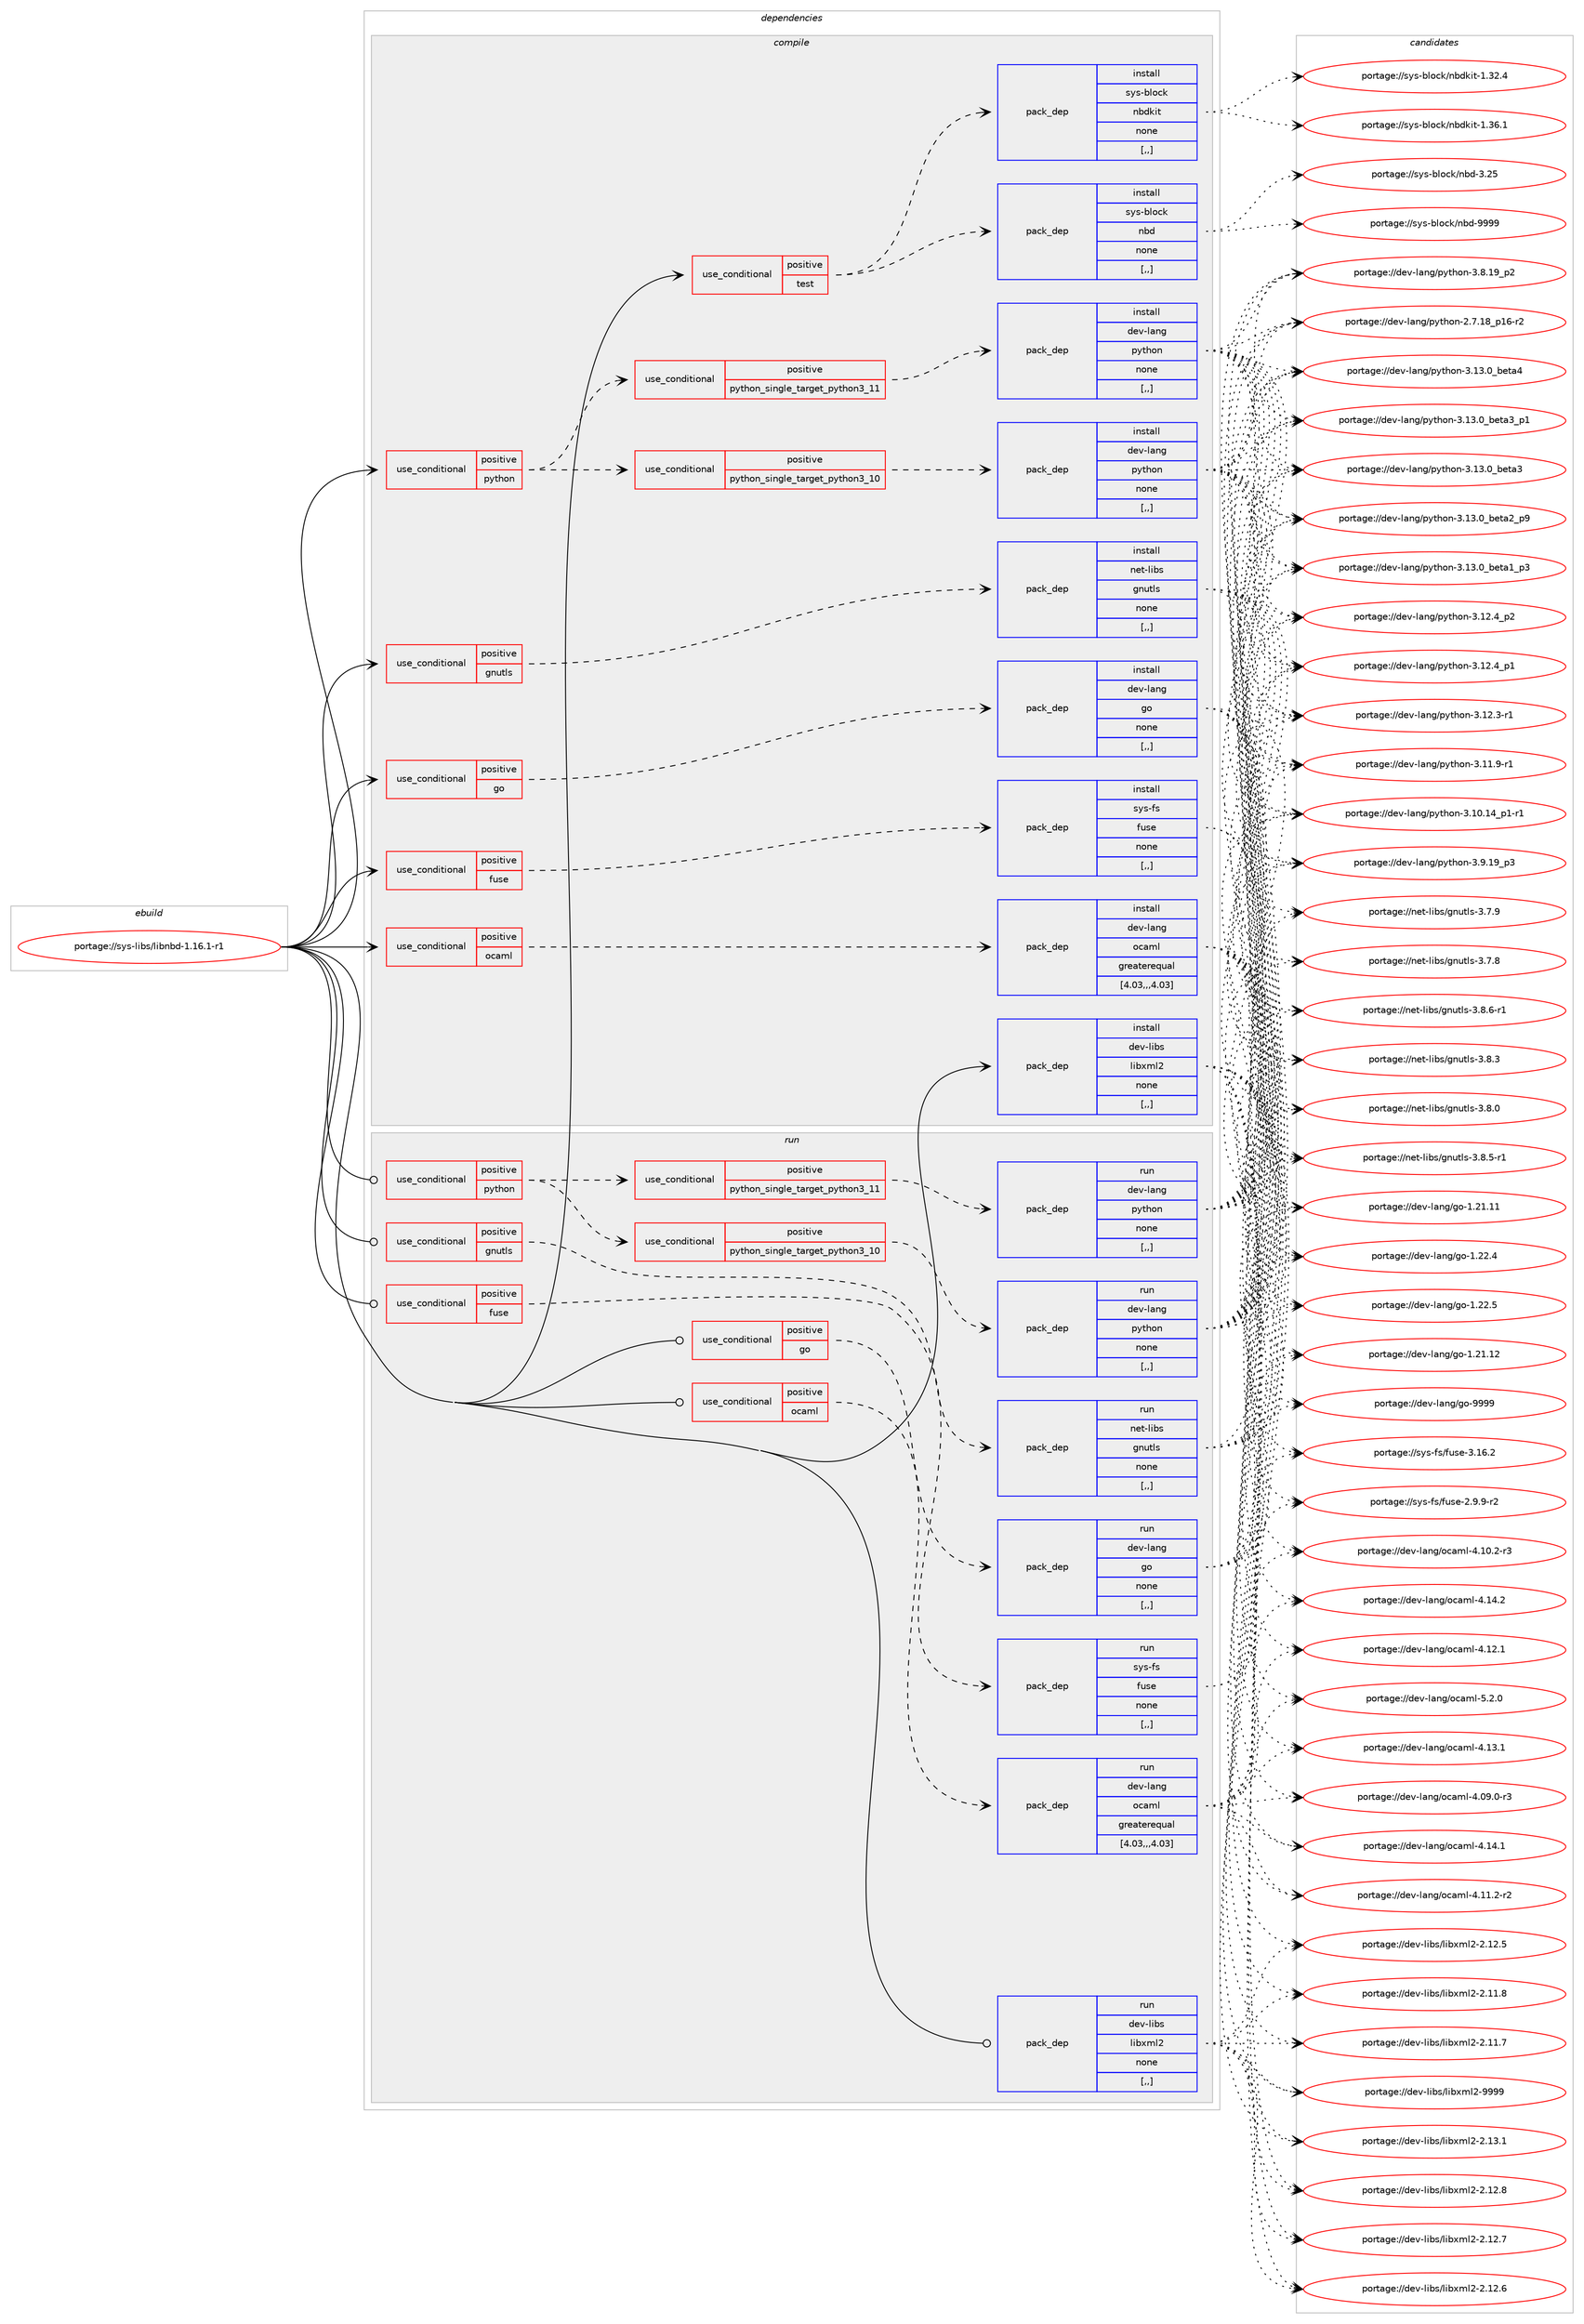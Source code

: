 digraph prolog {

# *************
# Graph options
# *************

newrank=true;
concentrate=true;
compound=true;
graph [rankdir=LR,fontname=Helvetica,fontsize=10,ranksep=1.5];#, ranksep=2.5, nodesep=0.2];
edge  [arrowhead=vee];
node  [fontname=Helvetica,fontsize=10];

# **********
# The ebuild
# **********

subgraph cluster_leftcol {
color=gray;
label=<<i>ebuild</i>>;
id [label="portage://sys-libs/libnbd-1.16.1-r1", color=red, width=4, href="../sys-libs/libnbd-1.16.1-r1.svg"];
}

# ****************
# The dependencies
# ****************

subgraph cluster_midcol {
color=gray;
label=<<i>dependencies</i>>;
subgraph cluster_compile {
fillcolor="#eeeeee";
style=filled;
label=<<i>compile</i>>;
subgraph cond117527 {
dependency440980 [label=<<TABLE BORDER="0" CELLBORDER="1" CELLSPACING="0" CELLPADDING="4"><TR><TD ROWSPAN="3" CELLPADDING="10">use_conditional</TD></TR><TR><TD>positive</TD></TR><TR><TD>fuse</TD></TR></TABLE>>, shape=none, color=red];
subgraph pack320455 {
dependency440981 [label=<<TABLE BORDER="0" CELLBORDER="1" CELLSPACING="0" CELLPADDING="4" WIDTH="220"><TR><TD ROWSPAN="6" CELLPADDING="30">pack_dep</TD></TR><TR><TD WIDTH="110">install</TD></TR><TR><TD>sys-fs</TD></TR><TR><TD>fuse</TD></TR><TR><TD>none</TD></TR><TR><TD>[,,]</TD></TR></TABLE>>, shape=none, color=blue];
}
dependency440980:e -> dependency440981:w [weight=20,style="dashed",arrowhead="vee"];
}
id:e -> dependency440980:w [weight=20,style="solid",arrowhead="vee"];
subgraph cond117528 {
dependency440982 [label=<<TABLE BORDER="0" CELLBORDER="1" CELLSPACING="0" CELLPADDING="4"><TR><TD ROWSPAN="3" CELLPADDING="10">use_conditional</TD></TR><TR><TD>positive</TD></TR><TR><TD>gnutls</TD></TR></TABLE>>, shape=none, color=red];
subgraph pack320456 {
dependency440983 [label=<<TABLE BORDER="0" CELLBORDER="1" CELLSPACING="0" CELLPADDING="4" WIDTH="220"><TR><TD ROWSPAN="6" CELLPADDING="30">pack_dep</TD></TR><TR><TD WIDTH="110">install</TD></TR><TR><TD>net-libs</TD></TR><TR><TD>gnutls</TD></TR><TR><TD>none</TD></TR><TR><TD>[,,]</TD></TR></TABLE>>, shape=none, color=blue];
}
dependency440982:e -> dependency440983:w [weight=20,style="dashed",arrowhead="vee"];
}
id:e -> dependency440982:w [weight=20,style="solid",arrowhead="vee"];
subgraph cond117529 {
dependency440984 [label=<<TABLE BORDER="0" CELLBORDER="1" CELLSPACING="0" CELLPADDING="4"><TR><TD ROWSPAN="3" CELLPADDING="10">use_conditional</TD></TR><TR><TD>positive</TD></TR><TR><TD>go</TD></TR></TABLE>>, shape=none, color=red];
subgraph pack320457 {
dependency440985 [label=<<TABLE BORDER="0" CELLBORDER="1" CELLSPACING="0" CELLPADDING="4" WIDTH="220"><TR><TD ROWSPAN="6" CELLPADDING="30">pack_dep</TD></TR><TR><TD WIDTH="110">install</TD></TR><TR><TD>dev-lang</TD></TR><TR><TD>go</TD></TR><TR><TD>none</TD></TR><TR><TD>[,,]</TD></TR></TABLE>>, shape=none, color=blue];
}
dependency440984:e -> dependency440985:w [weight=20,style="dashed",arrowhead="vee"];
}
id:e -> dependency440984:w [weight=20,style="solid",arrowhead="vee"];
subgraph cond117530 {
dependency440986 [label=<<TABLE BORDER="0" CELLBORDER="1" CELLSPACING="0" CELLPADDING="4"><TR><TD ROWSPAN="3" CELLPADDING="10">use_conditional</TD></TR><TR><TD>positive</TD></TR><TR><TD>ocaml</TD></TR></TABLE>>, shape=none, color=red];
subgraph pack320458 {
dependency440987 [label=<<TABLE BORDER="0" CELLBORDER="1" CELLSPACING="0" CELLPADDING="4" WIDTH="220"><TR><TD ROWSPAN="6" CELLPADDING="30">pack_dep</TD></TR><TR><TD WIDTH="110">install</TD></TR><TR><TD>dev-lang</TD></TR><TR><TD>ocaml</TD></TR><TR><TD>greaterequal</TD></TR><TR><TD>[4.03,,,4.03]</TD></TR></TABLE>>, shape=none, color=blue];
}
dependency440986:e -> dependency440987:w [weight=20,style="dashed",arrowhead="vee"];
}
id:e -> dependency440986:w [weight=20,style="solid",arrowhead="vee"];
subgraph cond117531 {
dependency440988 [label=<<TABLE BORDER="0" CELLBORDER="1" CELLSPACING="0" CELLPADDING="4"><TR><TD ROWSPAN="3" CELLPADDING="10">use_conditional</TD></TR><TR><TD>positive</TD></TR><TR><TD>python</TD></TR></TABLE>>, shape=none, color=red];
subgraph cond117532 {
dependency440989 [label=<<TABLE BORDER="0" CELLBORDER="1" CELLSPACING="0" CELLPADDING="4"><TR><TD ROWSPAN="3" CELLPADDING="10">use_conditional</TD></TR><TR><TD>positive</TD></TR><TR><TD>python_single_target_python3_10</TD></TR></TABLE>>, shape=none, color=red];
subgraph pack320459 {
dependency440990 [label=<<TABLE BORDER="0" CELLBORDER="1" CELLSPACING="0" CELLPADDING="4" WIDTH="220"><TR><TD ROWSPAN="6" CELLPADDING="30">pack_dep</TD></TR><TR><TD WIDTH="110">install</TD></TR><TR><TD>dev-lang</TD></TR><TR><TD>python</TD></TR><TR><TD>none</TD></TR><TR><TD>[,,]</TD></TR></TABLE>>, shape=none, color=blue];
}
dependency440989:e -> dependency440990:w [weight=20,style="dashed",arrowhead="vee"];
}
dependency440988:e -> dependency440989:w [weight=20,style="dashed",arrowhead="vee"];
subgraph cond117533 {
dependency440991 [label=<<TABLE BORDER="0" CELLBORDER="1" CELLSPACING="0" CELLPADDING="4"><TR><TD ROWSPAN="3" CELLPADDING="10">use_conditional</TD></TR><TR><TD>positive</TD></TR><TR><TD>python_single_target_python3_11</TD></TR></TABLE>>, shape=none, color=red];
subgraph pack320460 {
dependency440992 [label=<<TABLE BORDER="0" CELLBORDER="1" CELLSPACING="0" CELLPADDING="4" WIDTH="220"><TR><TD ROWSPAN="6" CELLPADDING="30">pack_dep</TD></TR><TR><TD WIDTH="110">install</TD></TR><TR><TD>dev-lang</TD></TR><TR><TD>python</TD></TR><TR><TD>none</TD></TR><TR><TD>[,,]</TD></TR></TABLE>>, shape=none, color=blue];
}
dependency440991:e -> dependency440992:w [weight=20,style="dashed",arrowhead="vee"];
}
dependency440988:e -> dependency440991:w [weight=20,style="dashed",arrowhead="vee"];
}
id:e -> dependency440988:w [weight=20,style="solid",arrowhead="vee"];
subgraph cond117534 {
dependency440993 [label=<<TABLE BORDER="0" CELLBORDER="1" CELLSPACING="0" CELLPADDING="4"><TR><TD ROWSPAN="3" CELLPADDING="10">use_conditional</TD></TR><TR><TD>positive</TD></TR><TR><TD>test</TD></TR></TABLE>>, shape=none, color=red];
subgraph pack320461 {
dependency440994 [label=<<TABLE BORDER="0" CELLBORDER="1" CELLSPACING="0" CELLPADDING="4" WIDTH="220"><TR><TD ROWSPAN="6" CELLPADDING="30">pack_dep</TD></TR><TR><TD WIDTH="110">install</TD></TR><TR><TD>sys-block</TD></TR><TR><TD>nbd</TD></TR><TR><TD>none</TD></TR><TR><TD>[,,]</TD></TR></TABLE>>, shape=none, color=blue];
}
dependency440993:e -> dependency440994:w [weight=20,style="dashed",arrowhead="vee"];
subgraph pack320462 {
dependency440995 [label=<<TABLE BORDER="0" CELLBORDER="1" CELLSPACING="0" CELLPADDING="4" WIDTH="220"><TR><TD ROWSPAN="6" CELLPADDING="30">pack_dep</TD></TR><TR><TD WIDTH="110">install</TD></TR><TR><TD>sys-block</TD></TR><TR><TD>nbdkit</TD></TR><TR><TD>none</TD></TR><TR><TD>[,,]</TD></TR></TABLE>>, shape=none, color=blue];
}
dependency440993:e -> dependency440995:w [weight=20,style="dashed",arrowhead="vee"];
}
id:e -> dependency440993:w [weight=20,style="solid",arrowhead="vee"];
subgraph pack320463 {
dependency440996 [label=<<TABLE BORDER="0" CELLBORDER="1" CELLSPACING="0" CELLPADDING="4" WIDTH="220"><TR><TD ROWSPAN="6" CELLPADDING="30">pack_dep</TD></TR><TR><TD WIDTH="110">install</TD></TR><TR><TD>dev-libs</TD></TR><TR><TD>libxml2</TD></TR><TR><TD>none</TD></TR><TR><TD>[,,]</TD></TR></TABLE>>, shape=none, color=blue];
}
id:e -> dependency440996:w [weight=20,style="solid",arrowhead="vee"];
}
subgraph cluster_compileandrun {
fillcolor="#eeeeee";
style=filled;
label=<<i>compile and run</i>>;
}
subgraph cluster_run {
fillcolor="#eeeeee";
style=filled;
label=<<i>run</i>>;
subgraph cond117535 {
dependency440997 [label=<<TABLE BORDER="0" CELLBORDER="1" CELLSPACING="0" CELLPADDING="4"><TR><TD ROWSPAN="3" CELLPADDING="10">use_conditional</TD></TR><TR><TD>positive</TD></TR><TR><TD>fuse</TD></TR></TABLE>>, shape=none, color=red];
subgraph pack320464 {
dependency440998 [label=<<TABLE BORDER="0" CELLBORDER="1" CELLSPACING="0" CELLPADDING="4" WIDTH="220"><TR><TD ROWSPAN="6" CELLPADDING="30">pack_dep</TD></TR><TR><TD WIDTH="110">run</TD></TR><TR><TD>sys-fs</TD></TR><TR><TD>fuse</TD></TR><TR><TD>none</TD></TR><TR><TD>[,,]</TD></TR></TABLE>>, shape=none, color=blue];
}
dependency440997:e -> dependency440998:w [weight=20,style="dashed",arrowhead="vee"];
}
id:e -> dependency440997:w [weight=20,style="solid",arrowhead="odot"];
subgraph cond117536 {
dependency440999 [label=<<TABLE BORDER="0" CELLBORDER="1" CELLSPACING="0" CELLPADDING="4"><TR><TD ROWSPAN="3" CELLPADDING="10">use_conditional</TD></TR><TR><TD>positive</TD></TR><TR><TD>gnutls</TD></TR></TABLE>>, shape=none, color=red];
subgraph pack320465 {
dependency441000 [label=<<TABLE BORDER="0" CELLBORDER="1" CELLSPACING="0" CELLPADDING="4" WIDTH="220"><TR><TD ROWSPAN="6" CELLPADDING="30">pack_dep</TD></TR><TR><TD WIDTH="110">run</TD></TR><TR><TD>net-libs</TD></TR><TR><TD>gnutls</TD></TR><TR><TD>none</TD></TR><TR><TD>[,,]</TD></TR></TABLE>>, shape=none, color=blue];
}
dependency440999:e -> dependency441000:w [weight=20,style="dashed",arrowhead="vee"];
}
id:e -> dependency440999:w [weight=20,style="solid",arrowhead="odot"];
subgraph cond117537 {
dependency441001 [label=<<TABLE BORDER="0" CELLBORDER="1" CELLSPACING="0" CELLPADDING="4"><TR><TD ROWSPAN="3" CELLPADDING="10">use_conditional</TD></TR><TR><TD>positive</TD></TR><TR><TD>go</TD></TR></TABLE>>, shape=none, color=red];
subgraph pack320466 {
dependency441002 [label=<<TABLE BORDER="0" CELLBORDER="1" CELLSPACING="0" CELLPADDING="4" WIDTH="220"><TR><TD ROWSPAN="6" CELLPADDING="30">pack_dep</TD></TR><TR><TD WIDTH="110">run</TD></TR><TR><TD>dev-lang</TD></TR><TR><TD>go</TD></TR><TR><TD>none</TD></TR><TR><TD>[,,]</TD></TR></TABLE>>, shape=none, color=blue];
}
dependency441001:e -> dependency441002:w [weight=20,style="dashed",arrowhead="vee"];
}
id:e -> dependency441001:w [weight=20,style="solid",arrowhead="odot"];
subgraph cond117538 {
dependency441003 [label=<<TABLE BORDER="0" CELLBORDER="1" CELLSPACING="0" CELLPADDING="4"><TR><TD ROWSPAN="3" CELLPADDING="10">use_conditional</TD></TR><TR><TD>positive</TD></TR><TR><TD>ocaml</TD></TR></TABLE>>, shape=none, color=red];
subgraph pack320467 {
dependency441004 [label=<<TABLE BORDER="0" CELLBORDER="1" CELLSPACING="0" CELLPADDING="4" WIDTH="220"><TR><TD ROWSPAN="6" CELLPADDING="30">pack_dep</TD></TR><TR><TD WIDTH="110">run</TD></TR><TR><TD>dev-lang</TD></TR><TR><TD>ocaml</TD></TR><TR><TD>greaterequal</TD></TR><TR><TD>[4.03,,,4.03]</TD></TR></TABLE>>, shape=none, color=blue];
}
dependency441003:e -> dependency441004:w [weight=20,style="dashed",arrowhead="vee"];
}
id:e -> dependency441003:w [weight=20,style="solid",arrowhead="odot"];
subgraph cond117539 {
dependency441005 [label=<<TABLE BORDER="0" CELLBORDER="1" CELLSPACING="0" CELLPADDING="4"><TR><TD ROWSPAN="3" CELLPADDING="10">use_conditional</TD></TR><TR><TD>positive</TD></TR><TR><TD>python</TD></TR></TABLE>>, shape=none, color=red];
subgraph cond117540 {
dependency441006 [label=<<TABLE BORDER="0" CELLBORDER="1" CELLSPACING="0" CELLPADDING="4"><TR><TD ROWSPAN="3" CELLPADDING="10">use_conditional</TD></TR><TR><TD>positive</TD></TR><TR><TD>python_single_target_python3_10</TD></TR></TABLE>>, shape=none, color=red];
subgraph pack320468 {
dependency441007 [label=<<TABLE BORDER="0" CELLBORDER="1" CELLSPACING="0" CELLPADDING="4" WIDTH="220"><TR><TD ROWSPAN="6" CELLPADDING="30">pack_dep</TD></TR><TR><TD WIDTH="110">run</TD></TR><TR><TD>dev-lang</TD></TR><TR><TD>python</TD></TR><TR><TD>none</TD></TR><TR><TD>[,,]</TD></TR></TABLE>>, shape=none, color=blue];
}
dependency441006:e -> dependency441007:w [weight=20,style="dashed",arrowhead="vee"];
}
dependency441005:e -> dependency441006:w [weight=20,style="dashed",arrowhead="vee"];
subgraph cond117541 {
dependency441008 [label=<<TABLE BORDER="0" CELLBORDER="1" CELLSPACING="0" CELLPADDING="4"><TR><TD ROWSPAN="3" CELLPADDING="10">use_conditional</TD></TR><TR><TD>positive</TD></TR><TR><TD>python_single_target_python3_11</TD></TR></TABLE>>, shape=none, color=red];
subgraph pack320469 {
dependency441009 [label=<<TABLE BORDER="0" CELLBORDER="1" CELLSPACING="0" CELLPADDING="4" WIDTH="220"><TR><TD ROWSPAN="6" CELLPADDING="30">pack_dep</TD></TR><TR><TD WIDTH="110">run</TD></TR><TR><TD>dev-lang</TD></TR><TR><TD>python</TD></TR><TR><TD>none</TD></TR><TR><TD>[,,]</TD></TR></TABLE>>, shape=none, color=blue];
}
dependency441008:e -> dependency441009:w [weight=20,style="dashed",arrowhead="vee"];
}
dependency441005:e -> dependency441008:w [weight=20,style="dashed",arrowhead="vee"];
}
id:e -> dependency441005:w [weight=20,style="solid",arrowhead="odot"];
subgraph pack320470 {
dependency441010 [label=<<TABLE BORDER="0" CELLBORDER="1" CELLSPACING="0" CELLPADDING="4" WIDTH="220"><TR><TD ROWSPAN="6" CELLPADDING="30">pack_dep</TD></TR><TR><TD WIDTH="110">run</TD></TR><TR><TD>dev-libs</TD></TR><TR><TD>libxml2</TD></TR><TR><TD>none</TD></TR><TR><TD>[,,]</TD></TR></TABLE>>, shape=none, color=blue];
}
id:e -> dependency441010:w [weight=20,style="solid",arrowhead="odot"];
}
}

# **************
# The candidates
# **************

subgraph cluster_choices {
rank=same;
color=gray;
label=<<i>candidates</i>>;

subgraph choice320455 {
color=black;
nodesep=1;
choice115121115451021154710211711510145514649544650 [label="portage://sys-fs/fuse-3.16.2", color=red, width=4,href="../sys-fs/fuse-3.16.2.svg"];
choice11512111545102115471021171151014550465746574511450 [label="portage://sys-fs/fuse-2.9.9-r2", color=red, width=4,href="../sys-fs/fuse-2.9.9-r2.svg"];
dependency440981:e -> choice115121115451021154710211711510145514649544650:w [style=dotted,weight="100"];
dependency440981:e -> choice11512111545102115471021171151014550465746574511450:w [style=dotted,weight="100"];
}
subgraph choice320456 {
color=black;
nodesep=1;
choice1101011164510810598115471031101171161081154551465646544511449 [label="portage://net-libs/gnutls-3.8.6-r1", color=red, width=4,href="../net-libs/gnutls-3.8.6-r1.svg"];
choice1101011164510810598115471031101171161081154551465646534511449 [label="portage://net-libs/gnutls-3.8.5-r1", color=red, width=4,href="../net-libs/gnutls-3.8.5-r1.svg"];
choice110101116451081059811547103110117116108115455146564651 [label="portage://net-libs/gnutls-3.8.3", color=red, width=4,href="../net-libs/gnutls-3.8.3.svg"];
choice110101116451081059811547103110117116108115455146564648 [label="portage://net-libs/gnutls-3.8.0", color=red, width=4,href="../net-libs/gnutls-3.8.0.svg"];
choice110101116451081059811547103110117116108115455146554657 [label="portage://net-libs/gnutls-3.7.9", color=red, width=4,href="../net-libs/gnutls-3.7.9.svg"];
choice110101116451081059811547103110117116108115455146554656 [label="portage://net-libs/gnutls-3.7.8", color=red, width=4,href="../net-libs/gnutls-3.7.8.svg"];
dependency440983:e -> choice1101011164510810598115471031101171161081154551465646544511449:w [style=dotted,weight="100"];
dependency440983:e -> choice1101011164510810598115471031101171161081154551465646534511449:w [style=dotted,weight="100"];
dependency440983:e -> choice110101116451081059811547103110117116108115455146564651:w [style=dotted,weight="100"];
dependency440983:e -> choice110101116451081059811547103110117116108115455146564648:w [style=dotted,weight="100"];
dependency440983:e -> choice110101116451081059811547103110117116108115455146554657:w [style=dotted,weight="100"];
dependency440983:e -> choice110101116451081059811547103110117116108115455146554656:w [style=dotted,weight="100"];
}
subgraph choice320457 {
color=black;
nodesep=1;
choice1001011184510897110103471031114557575757 [label="portage://dev-lang/go-9999", color=red, width=4,href="../dev-lang/go-9999.svg"];
choice10010111845108971101034710311145494650504653 [label="portage://dev-lang/go-1.22.5", color=red, width=4,href="../dev-lang/go-1.22.5.svg"];
choice10010111845108971101034710311145494650504652 [label="portage://dev-lang/go-1.22.4", color=red, width=4,href="../dev-lang/go-1.22.4.svg"];
choice1001011184510897110103471031114549465049464950 [label="portage://dev-lang/go-1.21.12", color=red, width=4,href="../dev-lang/go-1.21.12.svg"];
choice1001011184510897110103471031114549465049464949 [label="portage://dev-lang/go-1.21.11", color=red, width=4,href="../dev-lang/go-1.21.11.svg"];
dependency440985:e -> choice1001011184510897110103471031114557575757:w [style=dotted,weight="100"];
dependency440985:e -> choice10010111845108971101034710311145494650504653:w [style=dotted,weight="100"];
dependency440985:e -> choice10010111845108971101034710311145494650504652:w [style=dotted,weight="100"];
dependency440985:e -> choice1001011184510897110103471031114549465049464950:w [style=dotted,weight="100"];
dependency440985:e -> choice1001011184510897110103471031114549465049464949:w [style=dotted,weight="100"];
}
subgraph choice320458 {
color=black;
nodesep=1;
choice1001011184510897110103471119997109108455346504648 [label="portage://dev-lang/ocaml-5.2.0", color=red, width=4,href="../dev-lang/ocaml-5.2.0.svg"];
choice100101118451089711010347111999710910845524649524650 [label="portage://dev-lang/ocaml-4.14.2", color=red, width=4,href="../dev-lang/ocaml-4.14.2.svg"];
choice100101118451089711010347111999710910845524649524649 [label="portage://dev-lang/ocaml-4.14.1", color=red, width=4,href="../dev-lang/ocaml-4.14.1.svg"];
choice100101118451089711010347111999710910845524649514649 [label="portage://dev-lang/ocaml-4.13.1", color=red, width=4,href="../dev-lang/ocaml-4.13.1.svg"];
choice100101118451089711010347111999710910845524649504649 [label="portage://dev-lang/ocaml-4.12.1", color=red, width=4,href="../dev-lang/ocaml-4.12.1.svg"];
choice1001011184510897110103471119997109108455246494946504511450 [label="portage://dev-lang/ocaml-4.11.2-r2", color=red, width=4,href="../dev-lang/ocaml-4.11.2-r2.svg"];
choice1001011184510897110103471119997109108455246494846504511451 [label="portage://dev-lang/ocaml-4.10.2-r3", color=red, width=4,href="../dev-lang/ocaml-4.10.2-r3.svg"];
choice1001011184510897110103471119997109108455246485746484511451 [label="portage://dev-lang/ocaml-4.09.0-r3", color=red, width=4,href="../dev-lang/ocaml-4.09.0-r3.svg"];
dependency440987:e -> choice1001011184510897110103471119997109108455346504648:w [style=dotted,weight="100"];
dependency440987:e -> choice100101118451089711010347111999710910845524649524650:w [style=dotted,weight="100"];
dependency440987:e -> choice100101118451089711010347111999710910845524649524649:w [style=dotted,weight="100"];
dependency440987:e -> choice100101118451089711010347111999710910845524649514649:w [style=dotted,weight="100"];
dependency440987:e -> choice100101118451089711010347111999710910845524649504649:w [style=dotted,weight="100"];
dependency440987:e -> choice1001011184510897110103471119997109108455246494946504511450:w [style=dotted,weight="100"];
dependency440987:e -> choice1001011184510897110103471119997109108455246494846504511451:w [style=dotted,weight="100"];
dependency440987:e -> choice1001011184510897110103471119997109108455246485746484511451:w [style=dotted,weight="100"];
}
subgraph choice320459 {
color=black;
nodesep=1;
choice1001011184510897110103471121211161041111104551464951464895981011169752 [label="portage://dev-lang/python-3.13.0_beta4", color=red, width=4,href="../dev-lang/python-3.13.0_beta4.svg"];
choice10010111845108971101034711212111610411111045514649514648959810111697519511249 [label="portage://dev-lang/python-3.13.0_beta3_p1", color=red, width=4,href="../dev-lang/python-3.13.0_beta3_p1.svg"];
choice1001011184510897110103471121211161041111104551464951464895981011169751 [label="portage://dev-lang/python-3.13.0_beta3", color=red, width=4,href="../dev-lang/python-3.13.0_beta3.svg"];
choice10010111845108971101034711212111610411111045514649514648959810111697509511257 [label="portage://dev-lang/python-3.13.0_beta2_p9", color=red, width=4,href="../dev-lang/python-3.13.0_beta2_p9.svg"];
choice10010111845108971101034711212111610411111045514649514648959810111697499511251 [label="portage://dev-lang/python-3.13.0_beta1_p3", color=red, width=4,href="../dev-lang/python-3.13.0_beta1_p3.svg"];
choice100101118451089711010347112121116104111110455146495046529511250 [label="portage://dev-lang/python-3.12.4_p2", color=red, width=4,href="../dev-lang/python-3.12.4_p2.svg"];
choice100101118451089711010347112121116104111110455146495046529511249 [label="portage://dev-lang/python-3.12.4_p1", color=red, width=4,href="../dev-lang/python-3.12.4_p1.svg"];
choice100101118451089711010347112121116104111110455146495046514511449 [label="portage://dev-lang/python-3.12.3-r1", color=red, width=4,href="../dev-lang/python-3.12.3-r1.svg"];
choice100101118451089711010347112121116104111110455146494946574511449 [label="portage://dev-lang/python-3.11.9-r1", color=red, width=4,href="../dev-lang/python-3.11.9-r1.svg"];
choice100101118451089711010347112121116104111110455146494846495295112494511449 [label="portage://dev-lang/python-3.10.14_p1-r1", color=red, width=4,href="../dev-lang/python-3.10.14_p1-r1.svg"];
choice100101118451089711010347112121116104111110455146574649579511251 [label="portage://dev-lang/python-3.9.19_p3", color=red, width=4,href="../dev-lang/python-3.9.19_p3.svg"];
choice100101118451089711010347112121116104111110455146564649579511250 [label="portage://dev-lang/python-3.8.19_p2", color=red, width=4,href="../dev-lang/python-3.8.19_p2.svg"];
choice100101118451089711010347112121116104111110455046554649569511249544511450 [label="portage://dev-lang/python-2.7.18_p16-r2", color=red, width=4,href="../dev-lang/python-2.7.18_p16-r2.svg"];
dependency440990:e -> choice1001011184510897110103471121211161041111104551464951464895981011169752:w [style=dotted,weight="100"];
dependency440990:e -> choice10010111845108971101034711212111610411111045514649514648959810111697519511249:w [style=dotted,weight="100"];
dependency440990:e -> choice1001011184510897110103471121211161041111104551464951464895981011169751:w [style=dotted,weight="100"];
dependency440990:e -> choice10010111845108971101034711212111610411111045514649514648959810111697509511257:w [style=dotted,weight="100"];
dependency440990:e -> choice10010111845108971101034711212111610411111045514649514648959810111697499511251:w [style=dotted,weight="100"];
dependency440990:e -> choice100101118451089711010347112121116104111110455146495046529511250:w [style=dotted,weight="100"];
dependency440990:e -> choice100101118451089711010347112121116104111110455146495046529511249:w [style=dotted,weight="100"];
dependency440990:e -> choice100101118451089711010347112121116104111110455146495046514511449:w [style=dotted,weight="100"];
dependency440990:e -> choice100101118451089711010347112121116104111110455146494946574511449:w [style=dotted,weight="100"];
dependency440990:e -> choice100101118451089711010347112121116104111110455146494846495295112494511449:w [style=dotted,weight="100"];
dependency440990:e -> choice100101118451089711010347112121116104111110455146574649579511251:w [style=dotted,weight="100"];
dependency440990:e -> choice100101118451089711010347112121116104111110455146564649579511250:w [style=dotted,weight="100"];
dependency440990:e -> choice100101118451089711010347112121116104111110455046554649569511249544511450:w [style=dotted,weight="100"];
}
subgraph choice320460 {
color=black;
nodesep=1;
choice1001011184510897110103471121211161041111104551464951464895981011169752 [label="portage://dev-lang/python-3.13.0_beta4", color=red, width=4,href="../dev-lang/python-3.13.0_beta4.svg"];
choice10010111845108971101034711212111610411111045514649514648959810111697519511249 [label="portage://dev-lang/python-3.13.0_beta3_p1", color=red, width=4,href="../dev-lang/python-3.13.0_beta3_p1.svg"];
choice1001011184510897110103471121211161041111104551464951464895981011169751 [label="portage://dev-lang/python-3.13.0_beta3", color=red, width=4,href="../dev-lang/python-3.13.0_beta3.svg"];
choice10010111845108971101034711212111610411111045514649514648959810111697509511257 [label="portage://dev-lang/python-3.13.0_beta2_p9", color=red, width=4,href="../dev-lang/python-3.13.0_beta2_p9.svg"];
choice10010111845108971101034711212111610411111045514649514648959810111697499511251 [label="portage://dev-lang/python-3.13.0_beta1_p3", color=red, width=4,href="../dev-lang/python-3.13.0_beta1_p3.svg"];
choice100101118451089711010347112121116104111110455146495046529511250 [label="portage://dev-lang/python-3.12.4_p2", color=red, width=4,href="../dev-lang/python-3.12.4_p2.svg"];
choice100101118451089711010347112121116104111110455146495046529511249 [label="portage://dev-lang/python-3.12.4_p1", color=red, width=4,href="../dev-lang/python-3.12.4_p1.svg"];
choice100101118451089711010347112121116104111110455146495046514511449 [label="portage://dev-lang/python-3.12.3-r1", color=red, width=4,href="../dev-lang/python-3.12.3-r1.svg"];
choice100101118451089711010347112121116104111110455146494946574511449 [label="portage://dev-lang/python-3.11.9-r1", color=red, width=4,href="../dev-lang/python-3.11.9-r1.svg"];
choice100101118451089711010347112121116104111110455146494846495295112494511449 [label="portage://dev-lang/python-3.10.14_p1-r1", color=red, width=4,href="../dev-lang/python-3.10.14_p1-r1.svg"];
choice100101118451089711010347112121116104111110455146574649579511251 [label="portage://dev-lang/python-3.9.19_p3", color=red, width=4,href="../dev-lang/python-3.9.19_p3.svg"];
choice100101118451089711010347112121116104111110455146564649579511250 [label="portage://dev-lang/python-3.8.19_p2", color=red, width=4,href="../dev-lang/python-3.8.19_p2.svg"];
choice100101118451089711010347112121116104111110455046554649569511249544511450 [label="portage://dev-lang/python-2.7.18_p16-r2", color=red, width=4,href="../dev-lang/python-2.7.18_p16-r2.svg"];
dependency440992:e -> choice1001011184510897110103471121211161041111104551464951464895981011169752:w [style=dotted,weight="100"];
dependency440992:e -> choice10010111845108971101034711212111610411111045514649514648959810111697519511249:w [style=dotted,weight="100"];
dependency440992:e -> choice1001011184510897110103471121211161041111104551464951464895981011169751:w [style=dotted,weight="100"];
dependency440992:e -> choice10010111845108971101034711212111610411111045514649514648959810111697509511257:w [style=dotted,weight="100"];
dependency440992:e -> choice10010111845108971101034711212111610411111045514649514648959810111697499511251:w [style=dotted,weight="100"];
dependency440992:e -> choice100101118451089711010347112121116104111110455146495046529511250:w [style=dotted,weight="100"];
dependency440992:e -> choice100101118451089711010347112121116104111110455146495046529511249:w [style=dotted,weight="100"];
dependency440992:e -> choice100101118451089711010347112121116104111110455146495046514511449:w [style=dotted,weight="100"];
dependency440992:e -> choice100101118451089711010347112121116104111110455146494946574511449:w [style=dotted,weight="100"];
dependency440992:e -> choice100101118451089711010347112121116104111110455146494846495295112494511449:w [style=dotted,weight="100"];
dependency440992:e -> choice100101118451089711010347112121116104111110455146574649579511251:w [style=dotted,weight="100"];
dependency440992:e -> choice100101118451089711010347112121116104111110455146564649579511250:w [style=dotted,weight="100"];
dependency440992:e -> choice100101118451089711010347112121116104111110455046554649569511249544511450:w [style=dotted,weight="100"];
}
subgraph choice320461 {
color=black;
nodesep=1;
choice11512111545981081119910747110981004557575757 [label="portage://sys-block/nbd-9999", color=red, width=4,href="../sys-block/nbd-9999.svg"];
choice11512111545981081119910747110981004551465053 [label="portage://sys-block/nbd-3.25", color=red, width=4,href="../sys-block/nbd-3.25.svg"];
dependency440994:e -> choice11512111545981081119910747110981004557575757:w [style=dotted,weight="100"];
dependency440994:e -> choice11512111545981081119910747110981004551465053:w [style=dotted,weight="100"];
}
subgraph choice320462 {
color=black;
nodesep=1;
choice115121115459810811199107471109810010710511645494651544649 [label="portage://sys-block/nbdkit-1.36.1", color=red, width=4,href="../sys-block/nbdkit-1.36.1.svg"];
choice115121115459810811199107471109810010710511645494651504652 [label="portage://sys-block/nbdkit-1.32.4", color=red, width=4,href="../sys-block/nbdkit-1.32.4.svg"];
dependency440995:e -> choice115121115459810811199107471109810010710511645494651544649:w [style=dotted,weight="100"];
dependency440995:e -> choice115121115459810811199107471109810010710511645494651504652:w [style=dotted,weight="100"];
}
subgraph choice320463 {
color=black;
nodesep=1;
choice10010111845108105981154710810598120109108504557575757 [label="portage://dev-libs/libxml2-9999", color=red, width=4,href="../dev-libs/libxml2-9999.svg"];
choice100101118451081059811547108105981201091085045504649514649 [label="portage://dev-libs/libxml2-2.13.1", color=red, width=4,href="../dev-libs/libxml2-2.13.1.svg"];
choice100101118451081059811547108105981201091085045504649504656 [label="portage://dev-libs/libxml2-2.12.8", color=red, width=4,href="../dev-libs/libxml2-2.12.8.svg"];
choice100101118451081059811547108105981201091085045504649504655 [label="portage://dev-libs/libxml2-2.12.7", color=red, width=4,href="../dev-libs/libxml2-2.12.7.svg"];
choice100101118451081059811547108105981201091085045504649504654 [label="portage://dev-libs/libxml2-2.12.6", color=red, width=4,href="../dev-libs/libxml2-2.12.6.svg"];
choice100101118451081059811547108105981201091085045504649504653 [label="portage://dev-libs/libxml2-2.12.5", color=red, width=4,href="../dev-libs/libxml2-2.12.5.svg"];
choice100101118451081059811547108105981201091085045504649494656 [label="portage://dev-libs/libxml2-2.11.8", color=red, width=4,href="../dev-libs/libxml2-2.11.8.svg"];
choice100101118451081059811547108105981201091085045504649494655 [label="portage://dev-libs/libxml2-2.11.7", color=red, width=4,href="../dev-libs/libxml2-2.11.7.svg"];
dependency440996:e -> choice10010111845108105981154710810598120109108504557575757:w [style=dotted,weight="100"];
dependency440996:e -> choice100101118451081059811547108105981201091085045504649514649:w [style=dotted,weight="100"];
dependency440996:e -> choice100101118451081059811547108105981201091085045504649504656:w [style=dotted,weight="100"];
dependency440996:e -> choice100101118451081059811547108105981201091085045504649504655:w [style=dotted,weight="100"];
dependency440996:e -> choice100101118451081059811547108105981201091085045504649504654:w [style=dotted,weight="100"];
dependency440996:e -> choice100101118451081059811547108105981201091085045504649504653:w [style=dotted,weight="100"];
dependency440996:e -> choice100101118451081059811547108105981201091085045504649494656:w [style=dotted,weight="100"];
dependency440996:e -> choice100101118451081059811547108105981201091085045504649494655:w [style=dotted,weight="100"];
}
subgraph choice320464 {
color=black;
nodesep=1;
choice115121115451021154710211711510145514649544650 [label="portage://sys-fs/fuse-3.16.2", color=red, width=4,href="../sys-fs/fuse-3.16.2.svg"];
choice11512111545102115471021171151014550465746574511450 [label="portage://sys-fs/fuse-2.9.9-r2", color=red, width=4,href="../sys-fs/fuse-2.9.9-r2.svg"];
dependency440998:e -> choice115121115451021154710211711510145514649544650:w [style=dotted,weight="100"];
dependency440998:e -> choice11512111545102115471021171151014550465746574511450:w [style=dotted,weight="100"];
}
subgraph choice320465 {
color=black;
nodesep=1;
choice1101011164510810598115471031101171161081154551465646544511449 [label="portage://net-libs/gnutls-3.8.6-r1", color=red, width=4,href="../net-libs/gnutls-3.8.6-r1.svg"];
choice1101011164510810598115471031101171161081154551465646534511449 [label="portage://net-libs/gnutls-3.8.5-r1", color=red, width=4,href="../net-libs/gnutls-3.8.5-r1.svg"];
choice110101116451081059811547103110117116108115455146564651 [label="portage://net-libs/gnutls-3.8.3", color=red, width=4,href="../net-libs/gnutls-3.8.3.svg"];
choice110101116451081059811547103110117116108115455146564648 [label="portage://net-libs/gnutls-3.8.0", color=red, width=4,href="../net-libs/gnutls-3.8.0.svg"];
choice110101116451081059811547103110117116108115455146554657 [label="portage://net-libs/gnutls-3.7.9", color=red, width=4,href="../net-libs/gnutls-3.7.9.svg"];
choice110101116451081059811547103110117116108115455146554656 [label="portage://net-libs/gnutls-3.7.8", color=red, width=4,href="../net-libs/gnutls-3.7.8.svg"];
dependency441000:e -> choice1101011164510810598115471031101171161081154551465646544511449:w [style=dotted,weight="100"];
dependency441000:e -> choice1101011164510810598115471031101171161081154551465646534511449:w [style=dotted,weight="100"];
dependency441000:e -> choice110101116451081059811547103110117116108115455146564651:w [style=dotted,weight="100"];
dependency441000:e -> choice110101116451081059811547103110117116108115455146564648:w [style=dotted,weight="100"];
dependency441000:e -> choice110101116451081059811547103110117116108115455146554657:w [style=dotted,weight="100"];
dependency441000:e -> choice110101116451081059811547103110117116108115455146554656:w [style=dotted,weight="100"];
}
subgraph choice320466 {
color=black;
nodesep=1;
choice1001011184510897110103471031114557575757 [label="portage://dev-lang/go-9999", color=red, width=4,href="../dev-lang/go-9999.svg"];
choice10010111845108971101034710311145494650504653 [label="portage://dev-lang/go-1.22.5", color=red, width=4,href="../dev-lang/go-1.22.5.svg"];
choice10010111845108971101034710311145494650504652 [label="portage://dev-lang/go-1.22.4", color=red, width=4,href="../dev-lang/go-1.22.4.svg"];
choice1001011184510897110103471031114549465049464950 [label="portage://dev-lang/go-1.21.12", color=red, width=4,href="../dev-lang/go-1.21.12.svg"];
choice1001011184510897110103471031114549465049464949 [label="portage://dev-lang/go-1.21.11", color=red, width=4,href="../dev-lang/go-1.21.11.svg"];
dependency441002:e -> choice1001011184510897110103471031114557575757:w [style=dotted,weight="100"];
dependency441002:e -> choice10010111845108971101034710311145494650504653:w [style=dotted,weight="100"];
dependency441002:e -> choice10010111845108971101034710311145494650504652:w [style=dotted,weight="100"];
dependency441002:e -> choice1001011184510897110103471031114549465049464950:w [style=dotted,weight="100"];
dependency441002:e -> choice1001011184510897110103471031114549465049464949:w [style=dotted,weight="100"];
}
subgraph choice320467 {
color=black;
nodesep=1;
choice1001011184510897110103471119997109108455346504648 [label="portage://dev-lang/ocaml-5.2.0", color=red, width=4,href="../dev-lang/ocaml-5.2.0.svg"];
choice100101118451089711010347111999710910845524649524650 [label="portage://dev-lang/ocaml-4.14.2", color=red, width=4,href="../dev-lang/ocaml-4.14.2.svg"];
choice100101118451089711010347111999710910845524649524649 [label="portage://dev-lang/ocaml-4.14.1", color=red, width=4,href="../dev-lang/ocaml-4.14.1.svg"];
choice100101118451089711010347111999710910845524649514649 [label="portage://dev-lang/ocaml-4.13.1", color=red, width=4,href="../dev-lang/ocaml-4.13.1.svg"];
choice100101118451089711010347111999710910845524649504649 [label="portage://dev-lang/ocaml-4.12.1", color=red, width=4,href="../dev-lang/ocaml-4.12.1.svg"];
choice1001011184510897110103471119997109108455246494946504511450 [label="portage://dev-lang/ocaml-4.11.2-r2", color=red, width=4,href="../dev-lang/ocaml-4.11.2-r2.svg"];
choice1001011184510897110103471119997109108455246494846504511451 [label="portage://dev-lang/ocaml-4.10.2-r3", color=red, width=4,href="../dev-lang/ocaml-4.10.2-r3.svg"];
choice1001011184510897110103471119997109108455246485746484511451 [label="portage://dev-lang/ocaml-4.09.0-r3", color=red, width=4,href="../dev-lang/ocaml-4.09.0-r3.svg"];
dependency441004:e -> choice1001011184510897110103471119997109108455346504648:w [style=dotted,weight="100"];
dependency441004:e -> choice100101118451089711010347111999710910845524649524650:w [style=dotted,weight="100"];
dependency441004:e -> choice100101118451089711010347111999710910845524649524649:w [style=dotted,weight="100"];
dependency441004:e -> choice100101118451089711010347111999710910845524649514649:w [style=dotted,weight="100"];
dependency441004:e -> choice100101118451089711010347111999710910845524649504649:w [style=dotted,weight="100"];
dependency441004:e -> choice1001011184510897110103471119997109108455246494946504511450:w [style=dotted,weight="100"];
dependency441004:e -> choice1001011184510897110103471119997109108455246494846504511451:w [style=dotted,weight="100"];
dependency441004:e -> choice1001011184510897110103471119997109108455246485746484511451:w [style=dotted,weight="100"];
}
subgraph choice320468 {
color=black;
nodesep=1;
choice1001011184510897110103471121211161041111104551464951464895981011169752 [label="portage://dev-lang/python-3.13.0_beta4", color=red, width=4,href="../dev-lang/python-3.13.0_beta4.svg"];
choice10010111845108971101034711212111610411111045514649514648959810111697519511249 [label="portage://dev-lang/python-3.13.0_beta3_p1", color=red, width=4,href="../dev-lang/python-3.13.0_beta3_p1.svg"];
choice1001011184510897110103471121211161041111104551464951464895981011169751 [label="portage://dev-lang/python-3.13.0_beta3", color=red, width=4,href="../dev-lang/python-3.13.0_beta3.svg"];
choice10010111845108971101034711212111610411111045514649514648959810111697509511257 [label="portage://dev-lang/python-3.13.0_beta2_p9", color=red, width=4,href="../dev-lang/python-3.13.0_beta2_p9.svg"];
choice10010111845108971101034711212111610411111045514649514648959810111697499511251 [label="portage://dev-lang/python-3.13.0_beta1_p3", color=red, width=4,href="../dev-lang/python-3.13.0_beta1_p3.svg"];
choice100101118451089711010347112121116104111110455146495046529511250 [label="portage://dev-lang/python-3.12.4_p2", color=red, width=4,href="../dev-lang/python-3.12.4_p2.svg"];
choice100101118451089711010347112121116104111110455146495046529511249 [label="portage://dev-lang/python-3.12.4_p1", color=red, width=4,href="../dev-lang/python-3.12.4_p1.svg"];
choice100101118451089711010347112121116104111110455146495046514511449 [label="portage://dev-lang/python-3.12.3-r1", color=red, width=4,href="../dev-lang/python-3.12.3-r1.svg"];
choice100101118451089711010347112121116104111110455146494946574511449 [label="portage://dev-lang/python-3.11.9-r1", color=red, width=4,href="../dev-lang/python-3.11.9-r1.svg"];
choice100101118451089711010347112121116104111110455146494846495295112494511449 [label="portage://dev-lang/python-3.10.14_p1-r1", color=red, width=4,href="../dev-lang/python-3.10.14_p1-r1.svg"];
choice100101118451089711010347112121116104111110455146574649579511251 [label="portage://dev-lang/python-3.9.19_p3", color=red, width=4,href="../dev-lang/python-3.9.19_p3.svg"];
choice100101118451089711010347112121116104111110455146564649579511250 [label="portage://dev-lang/python-3.8.19_p2", color=red, width=4,href="../dev-lang/python-3.8.19_p2.svg"];
choice100101118451089711010347112121116104111110455046554649569511249544511450 [label="portage://dev-lang/python-2.7.18_p16-r2", color=red, width=4,href="../dev-lang/python-2.7.18_p16-r2.svg"];
dependency441007:e -> choice1001011184510897110103471121211161041111104551464951464895981011169752:w [style=dotted,weight="100"];
dependency441007:e -> choice10010111845108971101034711212111610411111045514649514648959810111697519511249:w [style=dotted,weight="100"];
dependency441007:e -> choice1001011184510897110103471121211161041111104551464951464895981011169751:w [style=dotted,weight="100"];
dependency441007:e -> choice10010111845108971101034711212111610411111045514649514648959810111697509511257:w [style=dotted,weight="100"];
dependency441007:e -> choice10010111845108971101034711212111610411111045514649514648959810111697499511251:w [style=dotted,weight="100"];
dependency441007:e -> choice100101118451089711010347112121116104111110455146495046529511250:w [style=dotted,weight="100"];
dependency441007:e -> choice100101118451089711010347112121116104111110455146495046529511249:w [style=dotted,weight="100"];
dependency441007:e -> choice100101118451089711010347112121116104111110455146495046514511449:w [style=dotted,weight="100"];
dependency441007:e -> choice100101118451089711010347112121116104111110455146494946574511449:w [style=dotted,weight="100"];
dependency441007:e -> choice100101118451089711010347112121116104111110455146494846495295112494511449:w [style=dotted,weight="100"];
dependency441007:e -> choice100101118451089711010347112121116104111110455146574649579511251:w [style=dotted,weight="100"];
dependency441007:e -> choice100101118451089711010347112121116104111110455146564649579511250:w [style=dotted,weight="100"];
dependency441007:e -> choice100101118451089711010347112121116104111110455046554649569511249544511450:w [style=dotted,weight="100"];
}
subgraph choice320469 {
color=black;
nodesep=1;
choice1001011184510897110103471121211161041111104551464951464895981011169752 [label="portage://dev-lang/python-3.13.0_beta4", color=red, width=4,href="../dev-lang/python-3.13.0_beta4.svg"];
choice10010111845108971101034711212111610411111045514649514648959810111697519511249 [label="portage://dev-lang/python-3.13.0_beta3_p1", color=red, width=4,href="../dev-lang/python-3.13.0_beta3_p1.svg"];
choice1001011184510897110103471121211161041111104551464951464895981011169751 [label="portage://dev-lang/python-3.13.0_beta3", color=red, width=4,href="../dev-lang/python-3.13.0_beta3.svg"];
choice10010111845108971101034711212111610411111045514649514648959810111697509511257 [label="portage://dev-lang/python-3.13.0_beta2_p9", color=red, width=4,href="../dev-lang/python-3.13.0_beta2_p9.svg"];
choice10010111845108971101034711212111610411111045514649514648959810111697499511251 [label="portage://dev-lang/python-3.13.0_beta1_p3", color=red, width=4,href="../dev-lang/python-3.13.0_beta1_p3.svg"];
choice100101118451089711010347112121116104111110455146495046529511250 [label="portage://dev-lang/python-3.12.4_p2", color=red, width=4,href="../dev-lang/python-3.12.4_p2.svg"];
choice100101118451089711010347112121116104111110455146495046529511249 [label="portage://dev-lang/python-3.12.4_p1", color=red, width=4,href="../dev-lang/python-3.12.4_p1.svg"];
choice100101118451089711010347112121116104111110455146495046514511449 [label="portage://dev-lang/python-3.12.3-r1", color=red, width=4,href="../dev-lang/python-3.12.3-r1.svg"];
choice100101118451089711010347112121116104111110455146494946574511449 [label="portage://dev-lang/python-3.11.9-r1", color=red, width=4,href="../dev-lang/python-3.11.9-r1.svg"];
choice100101118451089711010347112121116104111110455146494846495295112494511449 [label="portage://dev-lang/python-3.10.14_p1-r1", color=red, width=4,href="../dev-lang/python-3.10.14_p1-r1.svg"];
choice100101118451089711010347112121116104111110455146574649579511251 [label="portage://dev-lang/python-3.9.19_p3", color=red, width=4,href="../dev-lang/python-3.9.19_p3.svg"];
choice100101118451089711010347112121116104111110455146564649579511250 [label="portage://dev-lang/python-3.8.19_p2", color=red, width=4,href="../dev-lang/python-3.8.19_p2.svg"];
choice100101118451089711010347112121116104111110455046554649569511249544511450 [label="portage://dev-lang/python-2.7.18_p16-r2", color=red, width=4,href="../dev-lang/python-2.7.18_p16-r2.svg"];
dependency441009:e -> choice1001011184510897110103471121211161041111104551464951464895981011169752:w [style=dotted,weight="100"];
dependency441009:e -> choice10010111845108971101034711212111610411111045514649514648959810111697519511249:w [style=dotted,weight="100"];
dependency441009:e -> choice1001011184510897110103471121211161041111104551464951464895981011169751:w [style=dotted,weight="100"];
dependency441009:e -> choice10010111845108971101034711212111610411111045514649514648959810111697509511257:w [style=dotted,weight="100"];
dependency441009:e -> choice10010111845108971101034711212111610411111045514649514648959810111697499511251:w [style=dotted,weight="100"];
dependency441009:e -> choice100101118451089711010347112121116104111110455146495046529511250:w [style=dotted,weight="100"];
dependency441009:e -> choice100101118451089711010347112121116104111110455146495046529511249:w [style=dotted,weight="100"];
dependency441009:e -> choice100101118451089711010347112121116104111110455146495046514511449:w [style=dotted,weight="100"];
dependency441009:e -> choice100101118451089711010347112121116104111110455146494946574511449:w [style=dotted,weight="100"];
dependency441009:e -> choice100101118451089711010347112121116104111110455146494846495295112494511449:w [style=dotted,weight="100"];
dependency441009:e -> choice100101118451089711010347112121116104111110455146574649579511251:w [style=dotted,weight="100"];
dependency441009:e -> choice100101118451089711010347112121116104111110455146564649579511250:w [style=dotted,weight="100"];
dependency441009:e -> choice100101118451089711010347112121116104111110455046554649569511249544511450:w [style=dotted,weight="100"];
}
subgraph choice320470 {
color=black;
nodesep=1;
choice10010111845108105981154710810598120109108504557575757 [label="portage://dev-libs/libxml2-9999", color=red, width=4,href="../dev-libs/libxml2-9999.svg"];
choice100101118451081059811547108105981201091085045504649514649 [label="portage://dev-libs/libxml2-2.13.1", color=red, width=4,href="../dev-libs/libxml2-2.13.1.svg"];
choice100101118451081059811547108105981201091085045504649504656 [label="portage://dev-libs/libxml2-2.12.8", color=red, width=4,href="../dev-libs/libxml2-2.12.8.svg"];
choice100101118451081059811547108105981201091085045504649504655 [label="portage://dev-libs/libxml2-2.12.7", color=red, width=4,href="../dev-libs/libxml2-2.12.7.svg"];
choice100101118451081059811547108105981201091085045504649504654 [label="portage://dev-libs/libxml2-2.12.6", color=red, width=4,href="../dev-libs/libxml2-2.12.6.svg"];
choice100101118451081059811547108105981201091085045504649504653 [label="portage://dev-libs/libxml2-2.12.5", color=red, width=4,href="../dev-libs/libxml2-2.12.5.svg"];
choice100101118451081059811547108105981201091085045504649494656 [label="portage://dev-libs/libxml2-2.11.8", color=red, width=4,href="../dev-libs/libxml2-2.11.8.svg"];
choice100101118451081059811547108105981201091085045504649494655 [label="portage://dev-libs/libxml2-2.11.7", color=red, width=4,href="../dev-libs/libxml2-2.11.7.svg"];
dependency441010:e -> choice10010111845108105981154710810598120109108504557575757:w [style=dotted,weight="100"];
dependency441010:e -> choice100101118451081059811547108105981201091085045504649514649:w [style=dotted,weight="100"];
dependency441010:e -> choice100101118451081059811547108105981201091085045504649504656:w [style=dotted,weight="100"];
dependency441010:e -> choice100101118451081059811547108105981201091085045504649504655:w [style=dotted,weight="100"];
dependency441010:e -> choice100101118451081059811547108105981201091085045504649504654:w [style=dotted,weight="100"];
dependency441010:e -> choice100101118451081059811547108105981201091085045504649504653:w [style=dotted,weight="100"];
dependency441010:e -> choice100101118451081059811547108105981201091085045504649494656:w [style=dotted,weight="100"];
dependency441010:e -> choice100101118451081059811547108105981201091085045504649494655:w [style=dotted,weight="100"];
}
}

}

